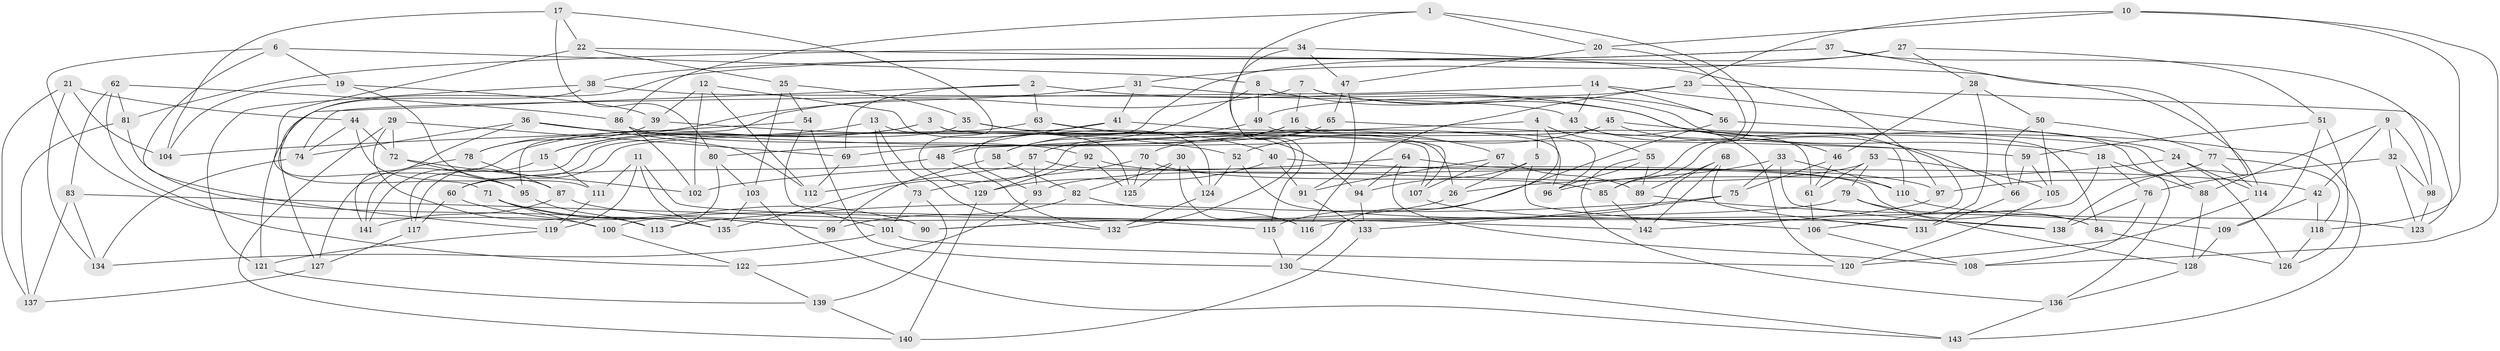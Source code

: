 // coarse degree distribution, {3: 0.06593406593406594, 4: 0.3626373626373626, 5: 0.10989010989010989, 6: 0.46153846153846156}
// Generated by graph-tools (version 1.1) at 2025/42/03/06/25 10:42:24]
// undirected, 143 vertices, 286 edges
graph export_dot {
graph [start="1"]
  node [color=gray90,style=filled];
  1;
  2;
  3;
  4;
  5;
  6;
  7;
  8;
  9;
  10;
  11;
  12;
  13;
  14;
  15;
  16;
  17;
  18;
  19;
  20;
  21;
  22;
  23;
  24;
  25;
  26;
  27;
  28;
  29;
  30;
  31;
  32;
  33;
  34;
  35;
  36;
  37;
  38;
  39;
  40;
  41;
  42;
  43;
  44;
  45;
  46;
  47;
  48;
  49;
  50;
  51;
  52;
  53;
  54;
  55;
  56;
  57;
  58;
  59;
  60;
  61;
  62;
  63;
  64;
  65;
  66;
  67;
  68;
  69;
  70;
  71;
  72;
  73;
  74;
  75;
  76;
  77;
  78;
  79;
  80;
  81;
  82;
  83;
  84;
  85;
  86;
  87;
  88;
  89;
  90;
  91;
  92;
  93;
  94;
  95;
  96;
  97;
  98;
  99;
  100;
  101;
  102;
  103;
  104;
  105;
  106;
  107;
  108;
  109;
  110;
  111;
  112;
  113;
  114;
  115;
  116;
  117;
  118;
  119;
  120;
  121;
  122;
  123;
  124;
  125;
  126;
  127;
  128;
  129;
  130;
  131;
  132;
  133;
  134;
  135;
  136;
  137;
  138;
  139;
  140;
  141;
  142;
  143;
  1 -- 86;
  1 -- 115;
  1 -- 20;
  1 -- 85;
  2 -- 63;
  2 -- 18;
  2 -- 69;
  2 -- 127;
  3 -- 107;
  3 -- 26;
  3 -- 141;
  3 -- 15;
  4 -- 130;
  4 -- 5;
  4 -- 48;
  4 -- 55;
  5 -- 106;
  5 -- 26;
  5 -- 94;
  6 -- 100;
  6 -- 19;
  6 -- 119;
  6 -- 8;
  7 -- 16;
  7 -- 95;
  7 -- 56;
  7 -- 136;
  8 -- 58;
  8 -- 49;
  8 -- 106;
  9 -- 32;
  9 -- 42;
  9 -- 98;
  9 -- 88;
  10 -- 108;
  10 -- 20;
  10 -- 118;
  10 -- 23;
  11 -- 135;
  11 -- 119;
  11 -- 111;
  11 -- 142;
  12 -- 124;
  12 -- 112;
  12 -- 102;
  12 -- 39;
  13 -- 73;
  13 -- 125;
  13 -- 15;
  13 -- 132;
  14 -- 74;
  14 -- 24;
  14 -- 56;
  14 -- 43;
  15 -- 111;
  15 -- 141;
  16 -- 61;
  16 -- 57;
  16 -- 80;
  17 -- 129;
  17 -- 22;
  17 -- 80;
  17 -- 104;
  18 -- 116;
  18 -- 76;
  18 -- 88;
  19 -- 104;
  19 -- 39;
  19 -- 87;
  20 -- 85;
  20 -- 47;
  21 -- 137;
  21 -- 134;
  21 -- 44;
  21 -- 104;
  22 -- 114;
  22 -- 25;
  22 -- 71;
  23 -- 49;
  23 -- 123;
  23 -- 116;
  24 -- 126;
  24 -- 26;
  24 -- 114;
  25 -- 103;
  25 -- 35;
  25 -- 54;
  26 -- 100;
  27 -- 51;
  27 -- 31;
  27 -- 28;
  27 -- 93;
  28 -- 46;
  28 -- 131;
  28 -- 50;
  29 -- 69;
  29 -- 72;
  29 -- 140;
  29 -- 135;
  30 -- 125;
  30 -- 116;
  30 -- 82;
  30 -- 124;
  31 -- 84;
  31 -- 41;
  31 -- 78;
  32 -- 76;
  32 -- 123;
  32 -- 98;
  33 -- 96;
  33 -- 138;
  33 -- 75;
  33 -- 110;
  34 -- 47;
  34 -- 97;
  34 -- 132;
  34 -- 81;
  35 -- 107;
  35 -- 117;
  35 -- 40;
  36 -- 112;
  36 -- 74;
  36 -- 59;
  36 -- 141;
  37 -- 121;
  37 -- 38;
  37 -- 138;
  37 -- 98;
  38 -- 95;
  38 -- 43;
  38 -- 121;
  39 -- 78;
  39 -- 52;
  40 -- 42;
  40 -- 129;
  40 -- 91;
  41 -- 96;
  41 -- 48;
  41 -- 60;
  42 -- 109;
  42 -- 118;
  43 -- 120;
  43 -- 46;
  44 -- 74;
  44 -- 72;
  44 -- 111;
  45 -- 52;
  45 -- 66;
  45 -- 143;
  45 -- 135;
  46 -- 75;
  46 -- 61;
  47 -- 65;
  47 -- 91;
  48 -- 132;
  48 -- 60;
  49 -- 58;
  49 -- 96;
  50 -- 66;
  50 -- 105;
  50 -- 77;
  51 -- 59;
  51 -- 109;
  51 -- 126;
  52 -- 124;
  52 -- 131;
  53 -- 79;
  53 -- 61;
  53 -- 105;
  53 -- 93;
  54 -- 101;
  54 -- 104;
  54 -- 130;
  55 -- 136;
  55 -- 89;
  55 -- 96;
  56 -- 88;
  56 -- 115;
  57 -- 93;
  57 -- 84;
  57 -- 112;
  58 -- 82;
  58 -- 99;
  59 -- 105;
  59 -- 66;
  60 -- 117;
  60 -- 99;
  61 -- 106;
  62 -- 122;
  62 -- 86;
  62 -- 81;
  62 -- 83;
  63 -- 94;
  63 -- 67;
  63 -- 117;
  64 -- 102;
  64 -- 94;
  64 -- 97;
  64 -- 108;
  65 -- 69;
  65 -- 70;
  65 -- 110;
  66 -- 131;
  67 -- 107;
  67 -- 91;
  67 -- 89;
  68 -- 131;
  68 -- 89;
  68 -- 142;
  68 -- 90;
  69 -- 112;
  70 -- 73;
  70 -- 85;
  70 -- 125;
  71 -- 99;
  71 -- 100;
  71 -- 90;
  72 -- 95;
  72 -- 102;
  73 -- 139;
  73 -- 101;
  74 -- 134;
  75 -- 113;
  75 -- 133;
  76 -- 138;
  76 -- 108;
  77 -- 114;
  77 -- 97;
  77 -- 118;
  78 -- 87;
  78 -- 127;
  79 -- 84;
  79 -- 128;
  79 -- 90;
  80 -- 103;
  80 -- 113;
  81 -- 113;
  81 -- 137;
  82 -- 99;
  82 -- 116;
  83 -- 137;
  83 -- 90;
  83 -- 134;
  84 -- 126;
  85 -- 142;
  86 -- 102;
  86 -- 92;
  87 -- 115;
  87 -- 141;
  88 -- 128;
  89 -- 109;
  91 -- 133;
  92 -- 110;
  92 -- 129;
  92 -- 125;
  93 -- 122;
  94 -- 133;
  95 -- 113;
  97 -- 142;
  98 -- 123;
  100 -- 122;
  101 -- 134;
  101 -- 120;
  103 -- 143;
  103 -- 135;
  105 -- 120;
  106 -- 108;
  107 -- 138;
  109 -- 128;
  110 -- 123;
  111 -- 119;
  114 -- 120;
  115 -- 130;
  117 -- 127;
  118 -- 126;
  119 -- 121;
  121 -- 139;
  122 -- 139;
  124 -- 132;
  127 -- 137;
  128 -- 136;
  129 -- 140;
  130 -- 143;
  133 -- 140;
  136 -- 143;
  139 -- 140;
}
